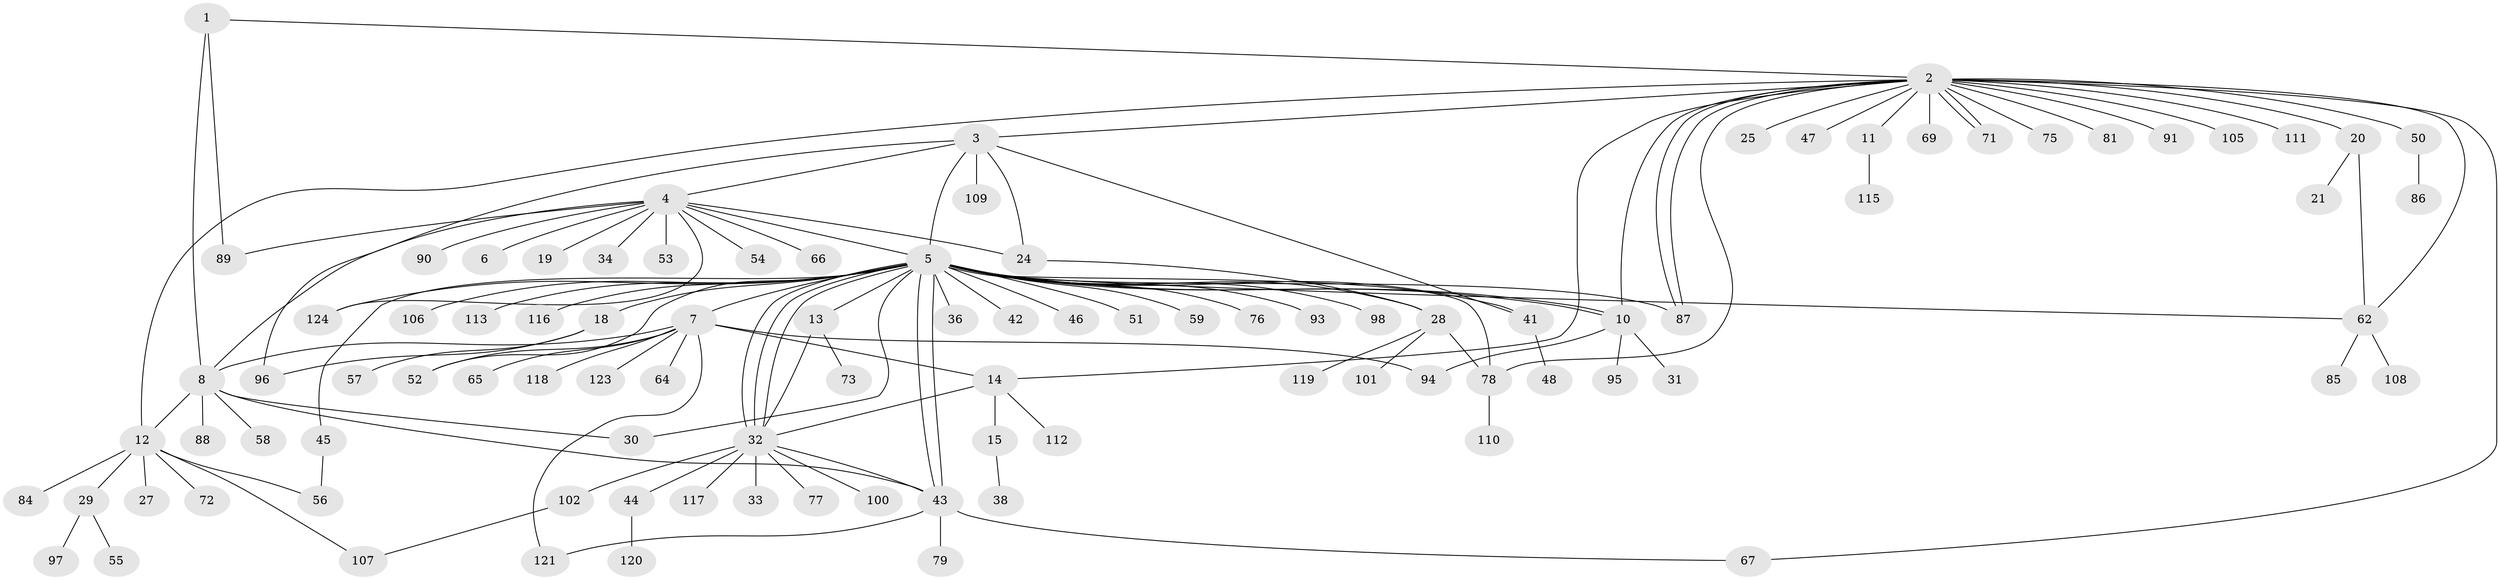 // original degree distribution, {3: 0.04838709677419355, 24: 0.008064516129032258, 7: 0.024193548387096774, 13: 0.008064516129032258, 31: 0.008064516129032258, 1: 0.5403225806451613, 10: 0.008064516129032258, 6: 0.008064516129032258, 2: 0.22580645161290322, 5: 0.03225806451612903, 4: 0.08064516129032258, 12: 0.008064516129032258}
// Generated by graph-tools (version 1.1) at 2025/11/02/27/25 16:11:15]
// undirected, 98 vertices, 131 edges
graph export_dot {
graph [start="1"]
  node [color=gray90,style=filled];
  1;
  2 [super="+22"];
  3;
  4 [super="+23"];
  5 [super="+35"];
  6;
  7 [super="+9"];
  8 [super="+82"];
  10 [super="+17"];
  11 [super="+103"];
  12 [super="+16"];
  13;
  14;
  15 [super="+26"];
  18 [super="+63"];
  19;
  20 [super="+68"];
  21;
  24 [super="+39"];
  25;
  27 [super="+80"];
  28 [super="+37"];
  29 [super="+104"];
  30;
  31 [super="+60"];
  32 [super="+49"];
  33 [super="+40"];
  34;
  36 [super="+61"];
  38;
  41 [super="+70"];
  42;
  43 [super="+83"];
  44;
  45;
  46;
  47;
  48;
  50 [super="+74"];
  51;
  52 [super="+122"];
  53;
  54;
  55;
  56;
  57;
  58;
  59;
  62 [super="+92"];
  64;
  65;
  66;
  67;
  69;
  71;
  72;
  73 [super="+114"];
  75;
  76;
  77;
  78;
  79;
  81;
  84;
  85;
  86;
  87;
  88;
  89;
  90;
  91;
  93;
  94;
  95;
  96 [super="+99"];
  97;
  98;
  100;
  101;
  102;
  105;
  106;
  107;
  108;
  109;
  110;
  111;
  112;
  113;
  115;
  116;
  117;
  118;
  119;
  120;
  121;
  123;
  124;
  1 -- 2;
  1 -- 8;
  1 -- 89;
  2 -- 3;
  2 -- 10;
  2 -- 11;
  2 -- 14;
  2 -- 20;
  2 -- 25;
  2 -- 47;
  2 -- 50;
  2 -- 62;
  2 -- 67;
  2 -- 69;
  2 -- 71;
  2 -- 71;
  2 -- 75;
  2 -- 78;
  2 -- 81;
  2 -- 87;
  2 -- 87;
  2 -- 91;
  2 -- 105;
  2 -- 111;
  2 -- 12;
  3 -- 4;
  3 -- 5;
  3 -- 24;
  3 -- 41;
  3 -- 109;
  3 -- 96;
  4 -- 6;
  4 -- 19;
  4 -- 34;
  4 -- 53;
  4 -- 54;
  4 -- 66;
  4 -- 89;
  4 -- 90;
  4 -- 124;
  4 -- 5;
  4 -- 8;
  4 -- 24;
  5 -- 7;
  5 -- 10;
  5 -- 10;
  5 -- 13;
  5 -- 18;
  5 -- 30;
  5 -- 32;
  5 -- 32;
  5 -- 32;
  5 -- 36 [weight=2];
  5 -- 41;
  5 -- 42;
  5 -- 43;
  5 -- 43;
  5 -- 45;
  5 -- 46;
  5 -- 51;
  5 -- 59;
  5 -- 62;
  5 -- 76;
  5 -- 78;
  5 -- 87;
  5 -- 93;
  5 -- 98;
  5 -- 116;
  5 -- 124;
  5 -- 113;
  5 -- 106;
  5 -- 28;
  5 -- 52;
  7 -- 52;
  7 -- 64;
  7 -- 65;
  7 -- 94;
  7 -- 118;
  7 -- 121;
  7 -- 123;
  7 -- 14;
  7 -- 8;
  8 -- 12;
  8 -- 43;
  8 -- 58;
  8 -- 88;
  8 -- 30;
  10 -- 31;
  10 -- 94;
  10 -- 95;
  11 -- 115;
  12 -- 29;
  12 -- 56;
  12 -- 72;
  12 -- 84;
  12 -- 27;
  12 -- 107;
  13 -- 32;
  13 -- 73;
  14 -- 15;
  14 -- 32;
  14 -- 112;
  15 -- 38;
  18 -- 57;
  18 -- 96;
  20 -- 21;
  20 -- 62;
  24 -- 28;
  28 -- 78;
  28 -- 101;
  28 -- 119;
  29 -- 55;
  29 -- 97;
  32 -- 33;
  32 -- 44;
  32 -- 77;
  32 -- 102;
  32 -- 117;
  32 -- 43;
  32 -- 100;
  41 -- 48;
  43 -- 67;
  43 -- 79;
  43 -- 121;
  44 -- 120;
  45 -- 56;
  50 -- 86;
  62 -- 85;
  62 -- 108;
  78 -- 110;
  102 -- 107;
}

